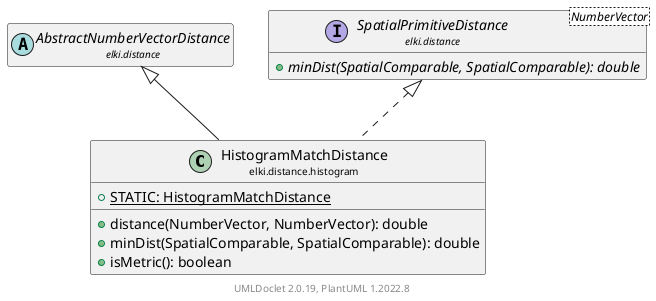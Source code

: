@startuml
    remove .*\.(Instance|Par|Parameterizer|Factory)$
    set namespaceSeparator none
    hide empty fields
    hide empty methods

    class "<size:14>HistogramMatchDistance\n<size:10>elki.distance.histogram" as elki.distance.histogram.HistogramMatchDistance [[HistogramMatchDistance.html]] {
        {static} +STATIC: HistogramMatchDistance
        +distance(NumberVector, NumberVector): double
        +minDist(SpatialComparable, SpatialComparable): double
        +isMetric(): boolean
    }

    abstract class "<size:14>AbstractNumberVectorDistance\n<size:10>elki.distance" as elki.distance.AbstractNumberVectorDistance [[../AbstractNumberVectorDistance.html]]
    interface "<size:14>SpatialPrimitiveDistance\n<size:10>elki.distance" as elki.distance.SpatialPrimitiveDistance<NumberVector> [[../SpatialPrimitiveDistance.html]] {
        {abstract} +minDist(SpatialComparable, SpatialComparable): double
    }
    class "<size:14>HistogramMatchDistance.Par\n<size:10>elki.distance.histogram" as elki.distance.histogram.HistogramMatchDistance.Par [[HistogramMatchDistance.Par.html]]

    elki.distance.AbstractNumberVectorDistance <|-- elki.distance.histogram.HistogramMatchDistance
    elki.distance.SpatialPrimitiveDistance <|.. elki.distance.histogram.HistogramMatchDistance
    elki.distance.histogram.HistogramMatchDistance +-- elki.distance.histogram.HistogramMatchDistance.Par

    center footer UMLDoclet 2.0.19, PlantUML 1.2022.8
@enduml
